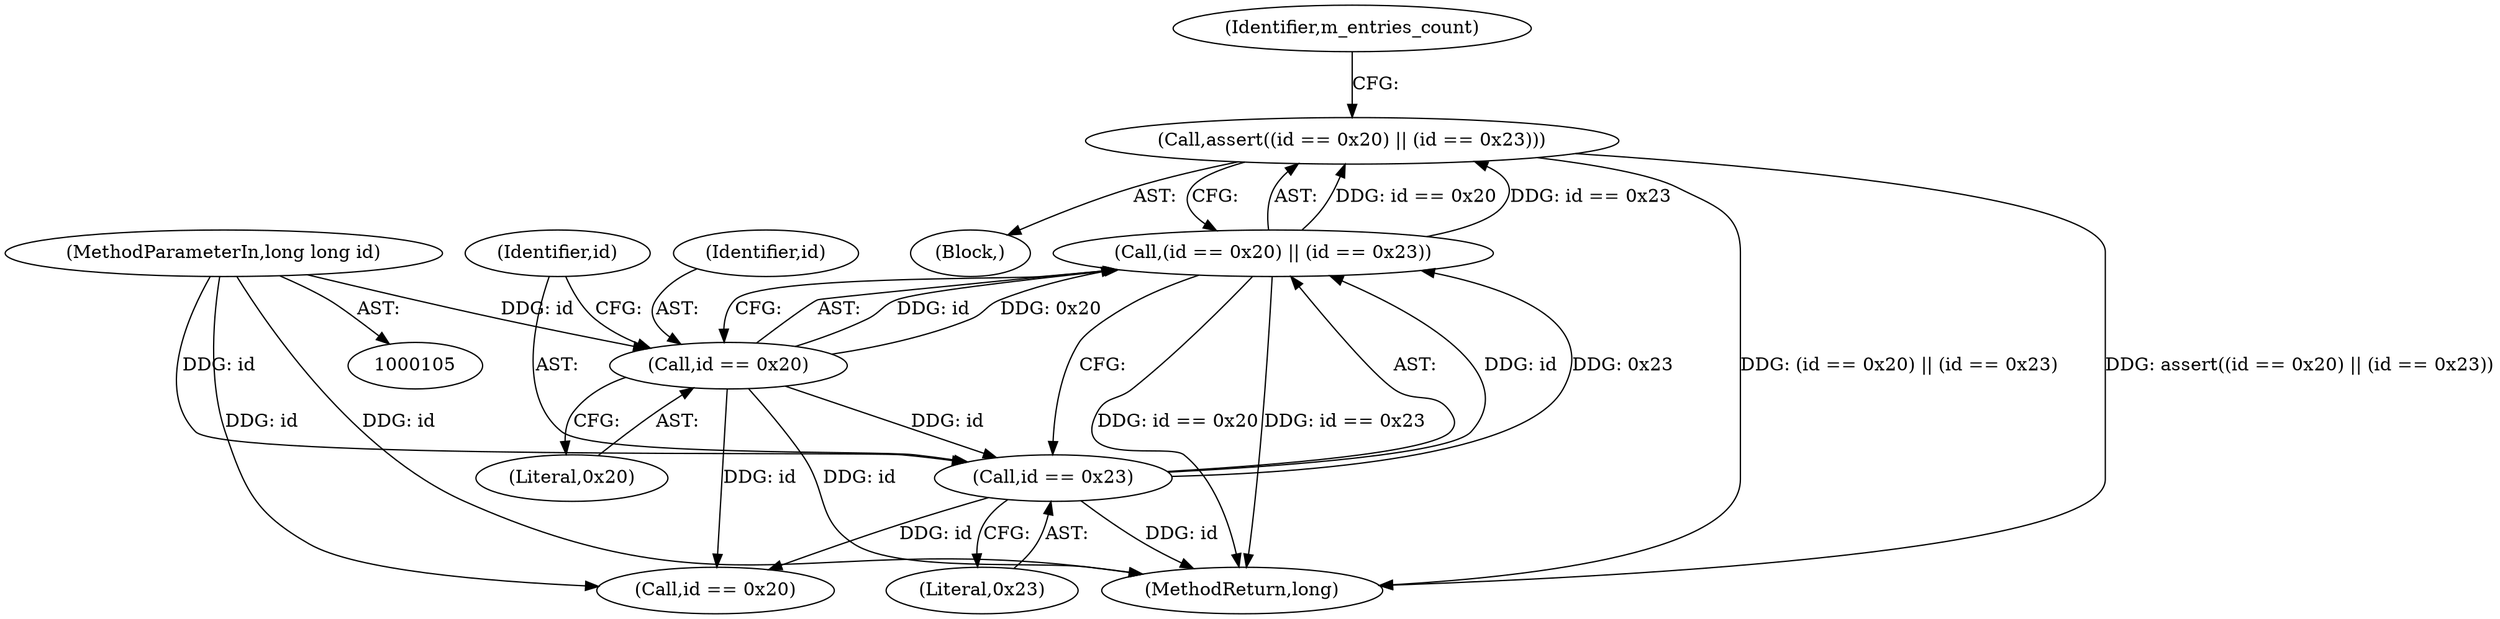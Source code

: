 digraph "0_Android_cc274e2abe8b2a6698a5c47d8aa4bb45f1f9538d_3@API" {
"1000111" [label="(Call,assert((id == 0x20) || (id == 0x23)))"];
"1000112" [label="(Call,(id == 0x20) || (id == 0x23))"];
"1000113" [label="(Call,id == 0x20)"];
"1000106" [label="(MethodParameterIn,long long id)"];
"1000116" [label="(Call,id == 0x23)"];
"1000113" [label="(Call,id == 0x20)"];
"1000116" [label="(Call,id == 0x23)"];
"1000117" [label="(Identifier,id)"];
"1000115" [label="(Literal,0x20)"];
"1000114" [label="(Identifier,id)"];
"1000208" [label="(Call,id == 0x20)"];
"1000121" [label="(Identifier,m_entries_count)"];
"1000112" [label="(Call,(id == 0x20) || (id == 0x23))"];
"1000111" [label="(Call,assert((id == 0x20) || (id == 0x23)))"];
"1000110" [label="(Block,)"];
"1000221" [label="(MethodReturn,long)"];
"1000106" [label="(MethodParameterIn,long long id)"];
"1000118" [label="(Literal,0x23)"];
"1000111" -> "1000110"  [label="AST: "];
"1000111" -> "1000112"  [label="CFG: "];
"1000112" -> "1000111"  [label="AST: "];
"1000121" -> "1000111"  [label="CFG: "];
"1000111" -> "1000221"  [label="DDG: (id == 0x20) || (id == 0x23)"];
"1000111" -> "1000221"  [label="DDG: assert((id == 0x20) || (id == 0x23))"];
"1000112" -> "1000111"  [label="DDG: id == 0x20"];
"1000112" -> "1000111"  [label="DDG: id == 0x23"];
"1000112" -> "1000113"  [label="CFG: "];
"1000112" -> "1000116"  [label="CFG: "];
"1000113" -> "1000112"  [label="AST: "];
"1000116" -> "1000112"  [label="AST: "];
"1000112" -> "1000221"  [label="DDG: id == 0x20"];
"1000112" -> "1000221"  [label="DDG: id == 0x23"];
"1000113" -> "1000112"  [label="DDG: id"];
"1000113" -> "1000112"  [label="DDG: 0x20"];
"1000116" -> "1000112"  [label="DDG: id"];
"1000116" -> "1000112"  [label="DDG: 0x23"];
"1000113" -> "1000115"  [label="CFG: "];
"1000114" -> "1000113"  [label="AST: "];
"1000115" -> "1000113"  [label="AST: "];
"1000117" -> "1000113"  [label="CFG: "];
"1000113" -> "1000221"  [label="DDG: id"];
"1000106" -> "1000113"  [label="DDG: id"];
"1000113" -> "1000116"  [label="DDG: id"];
"1000113" -> "1000208"  [label="DDG: id"];
"1000106" -> "1000105"  [label="AST: "];
"1000106" -> "1000221"  [label="DDG: id"];
"1000106" -> "1000116"  [label="DDG: id"];
"1000106" -> "1000208"  [label="DDG: id"];
"1000116" -> "1000118"  [label="CFG: "];
"1000117" -> "1000116"  [label="AST: "];
"1000118" -> "1000116"  [label="AST: "];
"1000116" -> "1000221"  [label="DDG: id"];
"1000116" -> "1000208"  [label="DDG: id"];
}
